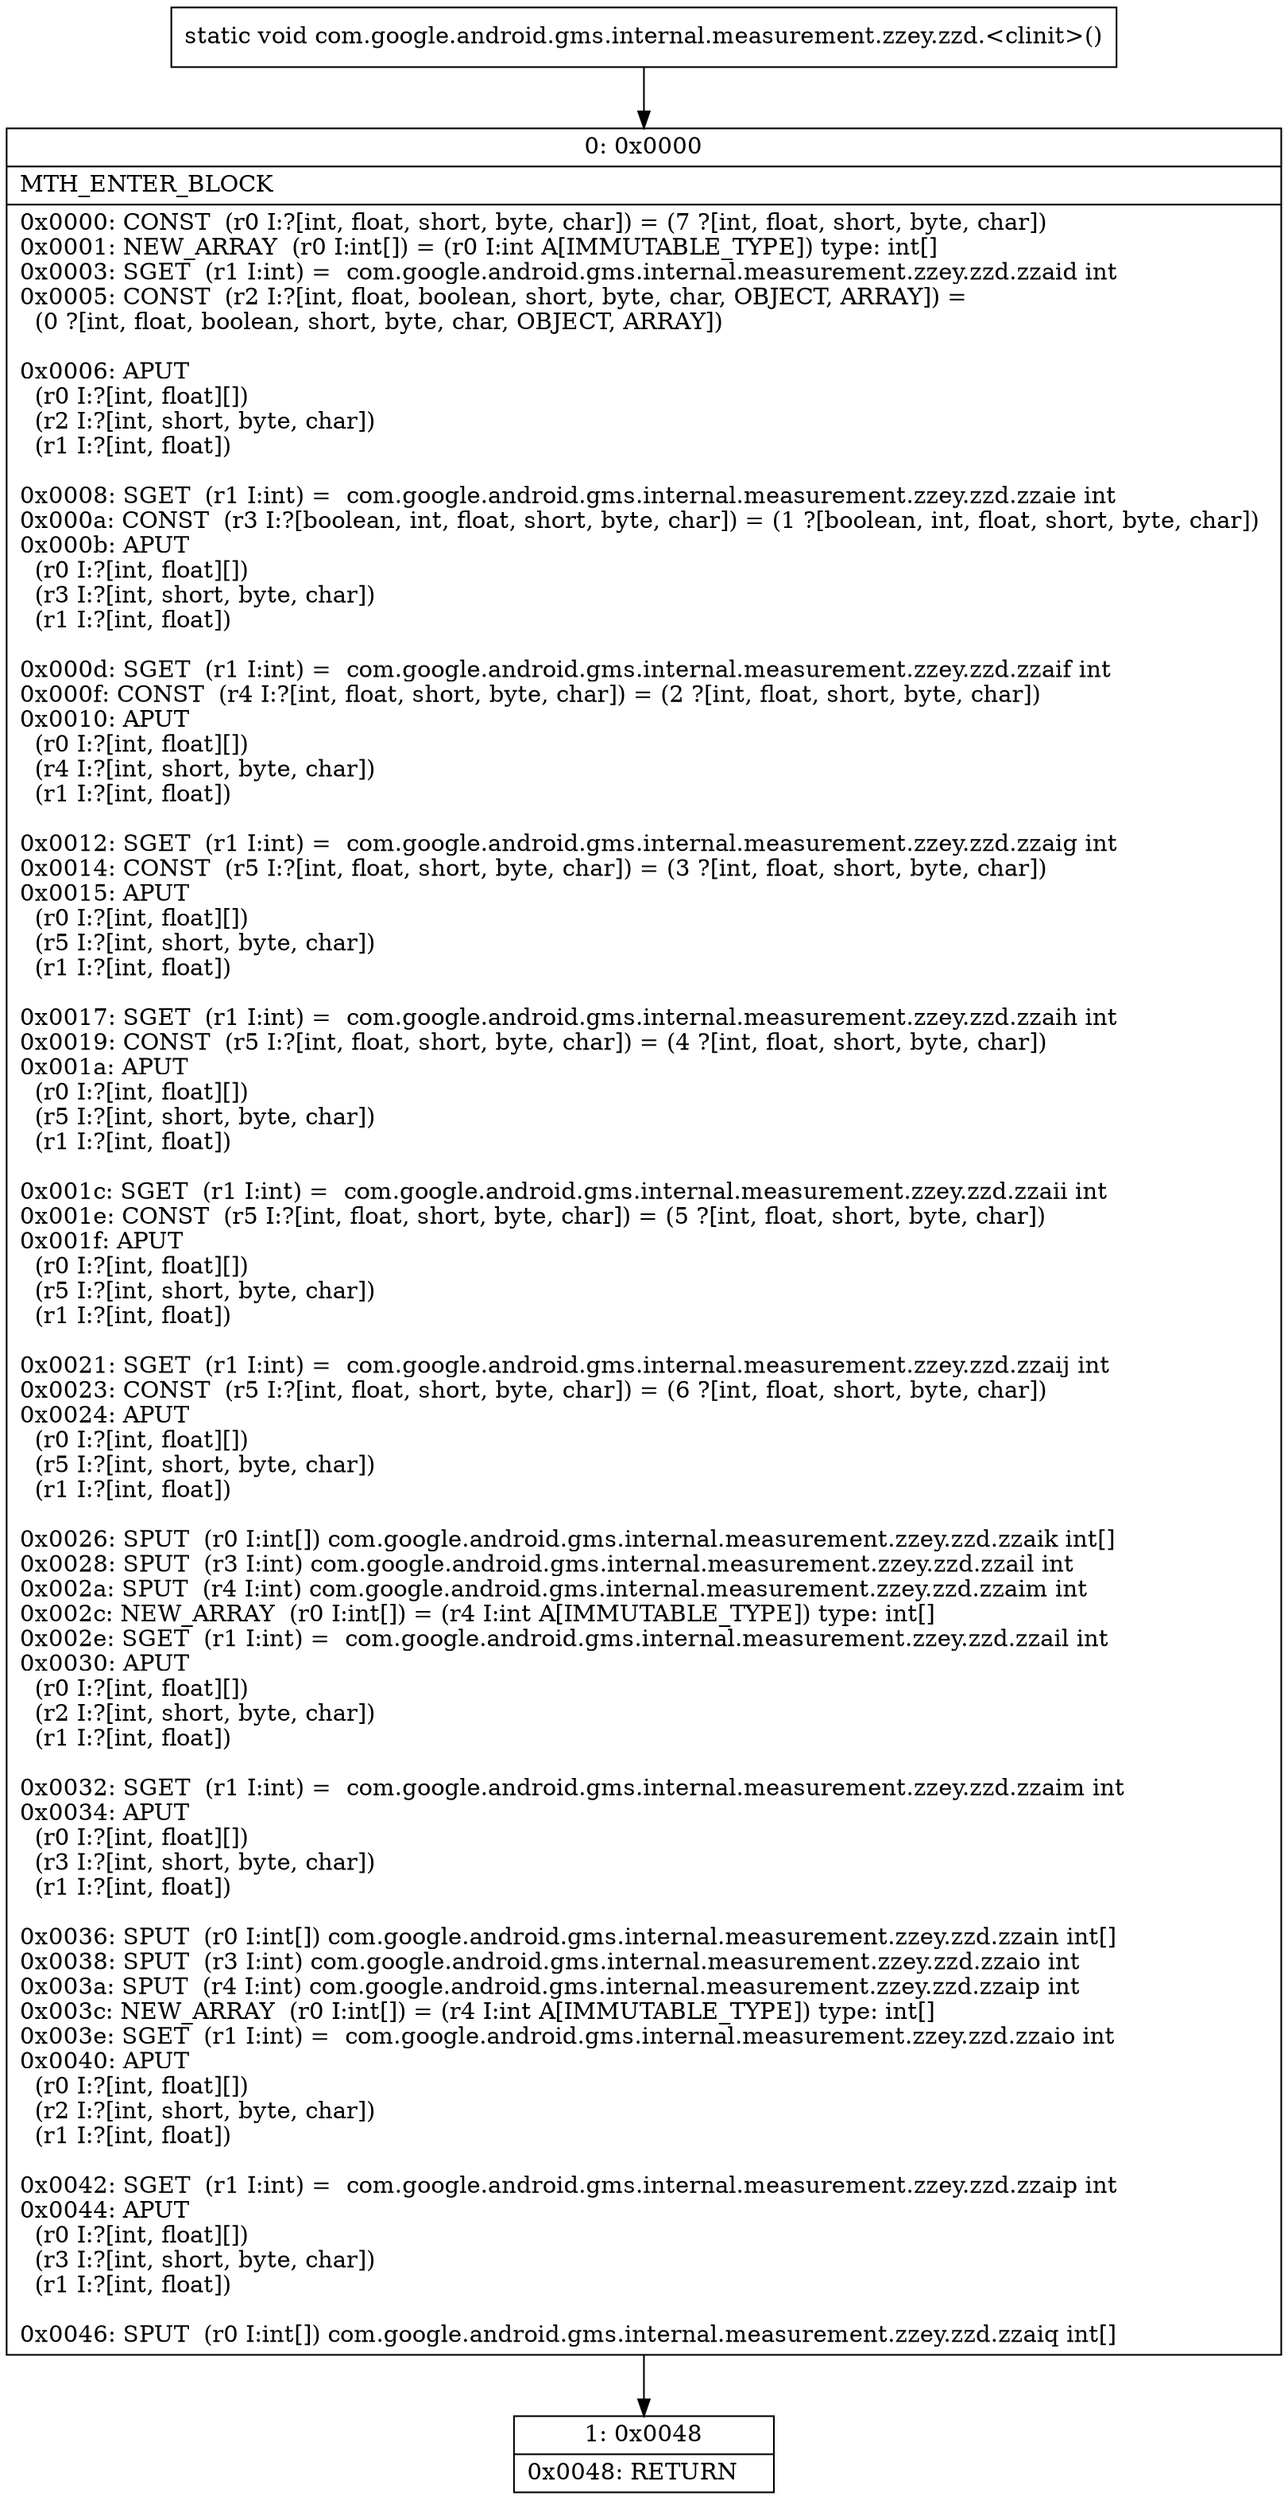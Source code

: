 digraph "CFG forcom.google.android.gms.internal.measurement.zzey.zzd.\<clinit\>()V" {
Node_0 [shape=record,label="{0\:\ 0x0000|MTH_ENTER_BLOCK\l|0x0000: CONST  (r0 I:?[int, float, short, byte, char]) = (7 ?[int, float, short, byte, char]) \l0x0001: NEW_ARRAY  (r0 I:int[]) = (r0 I:int A[IMMUTABLE_TYPE]) type: int[] \l0x0003: SGET  (r1 I:int) =  com.google.android.gms.internal.measurement.zzey.zzd.zzaid int \l0x0005: CONST  (r2 I:?[int, float, boolean, short, byte, char, OBJECT, ARRAY]) = \l  (0 ?[int, float, boolean, short, byte, char, OBJECT, ARRAY])\l \l0x0006: APUT  \l  (r0 I:?[int, float][])\l  (r2 I:?[int, short, byte, char])\l  (r1 I:?[int, float])\l \l0x0008: SGET  (r1 I:int) =  com.google.android.gms.internal.measurement.zzey.zzd.zzaie int \l0x000a: CONST  (r3 I:?[boolean, int, float, short, byte, char]) = (1 ?[boolean, int, float, short, byte, char]) \l0x000b: APUT  \l  (r0 I:?[int, float][])\l  (r3 I:?[int, short, byte, char])\l  (r1 I:?[int, float])\l \l0x000d: SGET  (r1 I:int) =  com.google.android.gms.internal.measurement.zzey.zzd.zzaif int \l0x000f: CONST  (r4 I:?[int, float, short, byte, char]) = (2 ?[int, float, short, byte, char]) \l0x0010: APUT  \l  (r0 I:?[int, float][])\l  (r4 I:?[int, short, byte, char])\l  (r1 I:?[int, float])\l \l0x0012: SGET  (r1 I:int) =  com.google.android.gms.internal.measurement.zzey.zzd.zzaig int \l0x0014: CONST  (r5 I:?[int, float, short, byte, char]) = (3 ?[int, float, short, byte, char]) \l0x0015: APUT  \l  (r0 I:?[int, float][])\l  (r5 I:?[int, short, byte, char])\l  (r1 I:?[int, float])\l \l0x0017: SGET  (r1 I:int) =  com.google.android.gms.internal.measurement.zzey.zzd.zzaih int \l0x0019: CONST  (r5 I:?[int, float, short, byte, char]) = (4 ?[int, float, short, byte, char]) \l0x001a: APUT  \l  (r0 I:?[int, float][])\l  (r5 I:?[int, short, byte, char])\l  (r1 I:?[int, float])\l \l0x001c: SGET  (r1 I:int) =  com.google.android.gms.internal.measurement.zzey.zzd.zzaii int \l0x001e: CONST  (r5 I:?[int, float, short, byte, char]) = (5 ?[int, float, short, byte, char]) \l0x001f: APUT  \l  (r0 I:?[int, float][])\l  (r5 I:?[int, short, byte, char])\l  (r1 I:?[int, float])\l \l0x0021: SGET  (r1 I:int) =  com.google.android.gms.internal.measurement.zzey.zzd.zzaij int \l0x0023: CONST  (r5 I:?[int, float, short, byte, char]) = (6 ?[int, float, short, byte, char]) \l0x0024: APUT  \l  (r0 I:?[int, float][])\l  (r5 I:?[int, short, byte, char])\l  (r1 I:?[int, float])\l \l0x0026: SPUT  (r0 I:int[]) com.google.android.gms.internal.measurement.zzey.zzd.zzaik int[] \l0x0028: SPUT  (r3 I:int) com.google.android.gms.internal.measurement.zzey.zzd.zzail int \l0x002a: SPUT  (r4 I:int) com.google.android.gms.internal.measurement.zzey.zzd.zzaim int \l0x002c: NEW_ARRAY  (r0 I:int[]) = (r4 I:int A[IMMUTABLE_TYPE]) type: int[] \l0x002e: SGET  (r1 I:int) =  com.google.android.gms.internal.measurement.zzey.zzd.zzail int \l0x0030: APUT  \l  (r0 I:?[int, float][])\l  (r2 I:?[int, short, byte, char])\l  (r1 I:?[int, float])\l \l0x0032: SGET  (r1 I:int) =  com.google.android.gms.internal.measurement.zzey.zzd.zzaim int \l0x0034: APUT  \l  (r0 I:?[int, float][])\l  (r3 I:?[int, short, byte, char])\l  (r1 I:?[int, float])\l \l0x0036: SPUT  (r0 I:int[]) com.google.android.gms.internal.measurement.zzey.zzd.zzain int[] \l0x0038: SPUT  (r3 I:int) com.google.android.gms.internal.measurement.zzey.zzd.zzaio int \l0x003a: SPUT  (r4 I:int) com.google.android.gms.internal.measurement.zzey.zzd.zzaip int \l0x003c: NEW_ARRAY  (r0 I:int[]) = (r4 I:int A[IMMUTABLE_TYPE]) type: int[] \l0x003e: SGET  (r1 I:int) =  com.google.android.gms.internal.measurement.zzey.zzd.zzaio int \l0x0040: APUT  \l  (r0 I:?[int, float][])\l  (r2 I:?[int, short, byte, char])\l  (r1 I:?[int, float])\l \l0x0042: SGET  (r1 I:int) =  com.google.android.gms.internal.measurement.zzey.zzd.zzaip int \l0x0044: APUT  \l  (r0 I:?[int, float][])\l  (r3 I:?[int, short, byte, char])\l  (r1 I:?[int, float])\l \l0x0046: SPUT  (r0 I:int[]) com.google.android.gms.internal.measurement.zzey.zzd.zzaiq int[] \l}"];
Node_1 [shape=record,label="{1\:\ 0x0048|0x0048: RETURN   \l}"];
MethodNode[shape=record,label="{static void com.google.android.gms.internal.measurement.zzey.zzd.\<clinit\>() }"];
MethodNode -> Node_0;
Node_0 -> Node_1;
}

